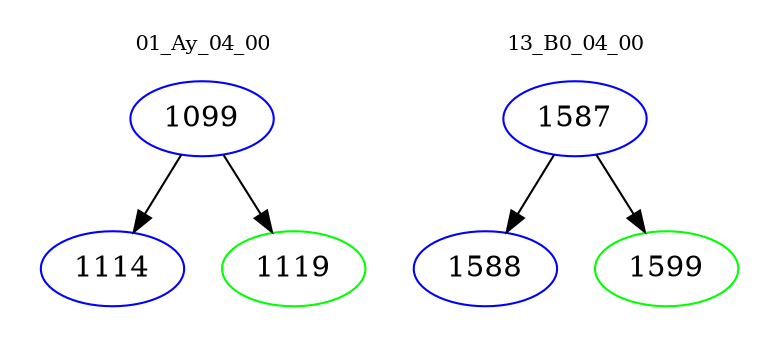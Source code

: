 digraph{
subgraph cluster_0 {
color = white
label = "01_Ay_04_00";
fontsize=10;
T0_1099 [label="1099", color="blue"]
T0_1099 -> T0_1114 [color="black"]
T0_1114 [label="1114", color="blue"]
T0_1099 -> T0_1119 [color="black"]
T0_1119 [label="1119", color="green"]
}
subgraph cluster_1 {
color = white
label = "13_B0_04_00";
fontsize=10;
T1_1587 [label="1587", color="blue"]
T1_1587 -> T1_1588 [color="black"]
T1_1588 [label="1588", color="blue"]
T1_1587 -> T1_1599 [color="black"]
T1_1599 [label="1599", color="green"]
}
}
